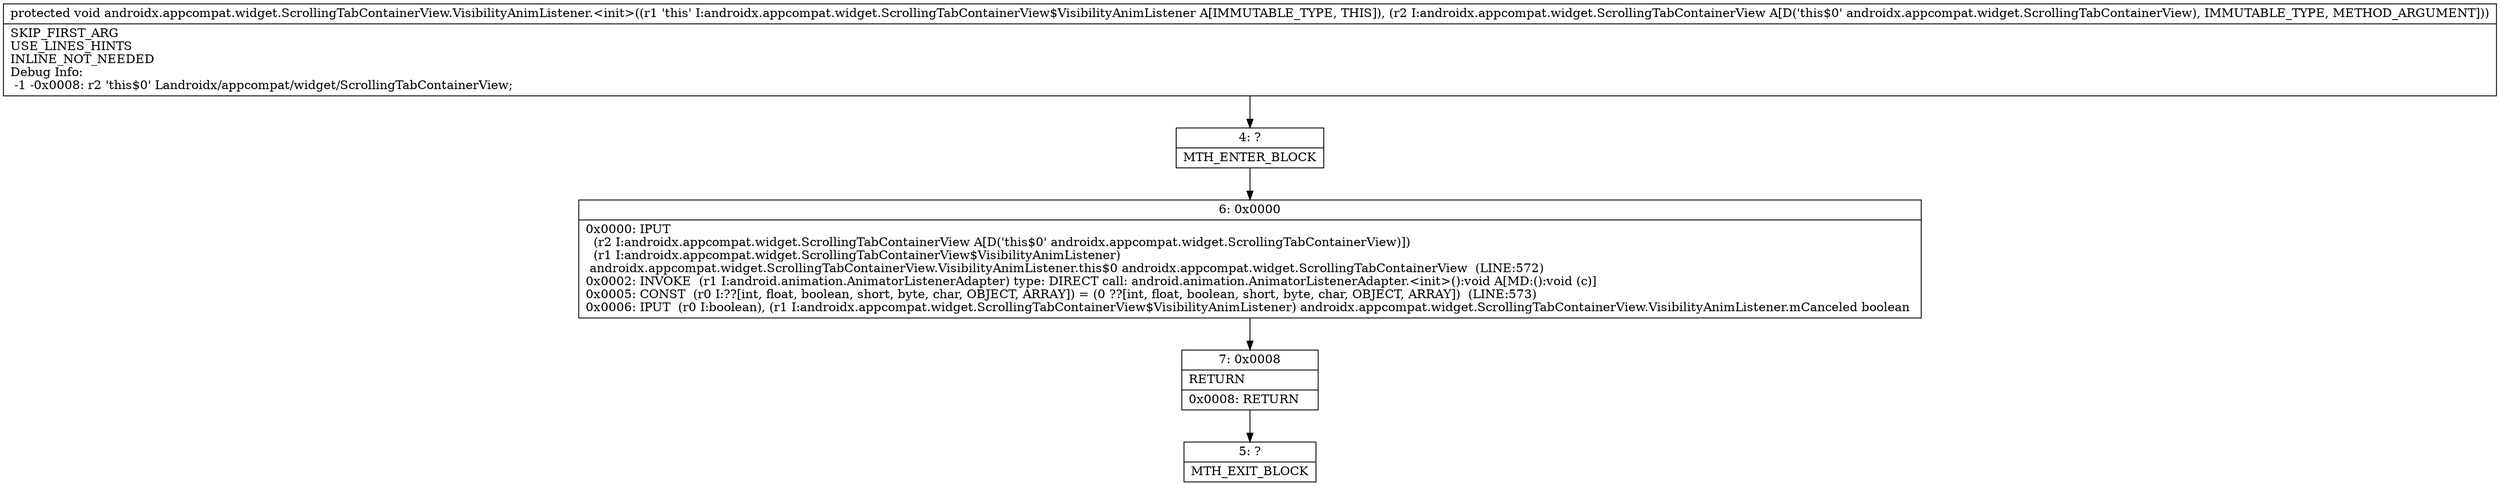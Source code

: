 digraph "CFG forandroidx.appcompat.widget.ScrollingTabContainerView.VisibilityAnimListener.\<init\>(Landroidx\/appcompat\/widget\/ScrollingTabContainerView;)V" {
Node_4 [shape=record,label="{4\:\ ?|MTH_ENTER_BLOCK\l}"];
Node_6 [shape=record,label="{6\:\ 0x0000|0x0000: IPUT  \l  (r2 I:androidx.appcompat.widget.ScrollingTabContainerView A[D('this$0' androidx.appcompat.widget.ScrollingTabContainerView)])\l  (r1 I:androidx.appcompat.widget.ScrollingTabContainerView$VisibilityAnimListener)\l androidx.appcompat.widget.ScrollingTabContainerView.VisibilityAnimListener.this$0 androidx.appcompat.widget.ScrollingTabContainerView  (LINE:572)\l0x0002: INVOKE  (r1 I:android.animation.AnimatorListenerAdapter) type: DIRECT call: android.animation.AnimatorListenerAdapter.\<init\>():void A[MD:():void (c)]\l0x0005: CONST  (r0 I:??[int, float, boolean, short, byte, char, OBJECT, ARRAY]) = (0 ??[int, float, boolean, short, byte, char, OBJECT, ARRAY])  (LINE:573)\l0x0006: IPUT  (r0 I:boolean), (r1 I:androidx.appcompat.widget.ScrollingTabContainerView$VisibilityAnimListener) androidx.appcompat.widget.ScrollingTabContainerView.VisibilityAnimListener.mCanceled boolean \l}"];
Node_7 [shape=record,label="{7\:\ 0x0008|RETURN\l|0x0008: RETURN   \l}"];
Node_5 [shape=record,label="{5\:\ ?|MTH_EXIT_BLOCK\l}"];
MethodNode[shape=record,label="{protected void androidx.appcompat.widget.ScrollingTabContainerView.VisibilityAnimListener.\<init\>((r1 'this' I:androidx.appcompat.widget.ScrollingTabContainerView$VisibilityAnimListener A[IMMUTABLE_TYPE, THIS]), (r2 I:androidx.appcompat.widget.ScrollingTabContainerView A[D('this$0' androidx.appcompat.widget.ScrollingTabContainerView), IMMUTABLE_TYPE, METHOD_ARGUMENT]))  | SKIP_FIRST_ARG\lUSE_LINES_HINTS\lINLINE_NOT_NEEDED\lDebug Info:\l  \-1 \-0x0008: r2 'this$0' Landroidx\/appcompat\/widget\/ScrollingTabContainerView;\l}"];
MethodNode -> Node_4;Node_4 -> Node_6;
Node_6 -> Node_7;
Node_7 -> Node_5;
}

